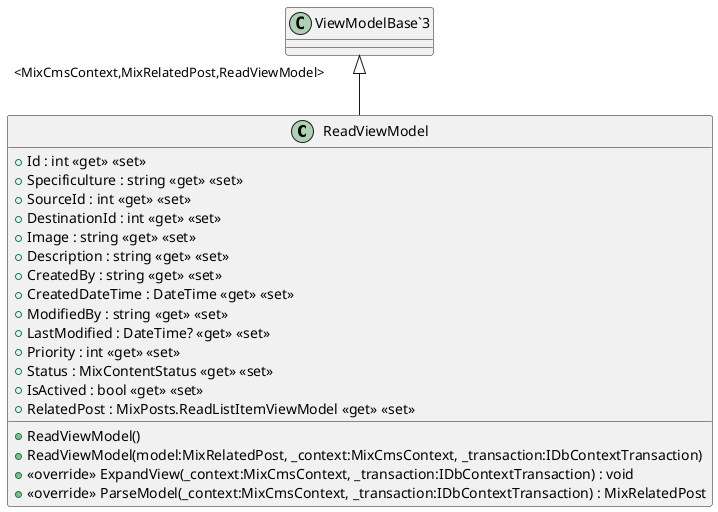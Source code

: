 @startuml
class ReadViewModel {
    + Id : int <<get>> <<set>>
    + Specificulture : string <<get>> <<set>>
    + SourceId : int <<get>> <<set>>
    + DestinationId : int <<get>> <<set>>
    + Image : string <<get>> <<set>>
    + Description : string <<get>> <<set>>
    + CreatedBy : string <<get>> <<set>>
    + CreatedDateTime : DateTime <<get>> <<set>>
    + ModifiedBy : string <<get>> <<set>>
    + LastModified : DateTime? <<get>> <<set>>
    + Priority : int <<get>> <<set>>
    + Status : MixContentStatus <<get>> <<set>>
    + IsActived : bool <<get>> <<set>>
    + RelatedPost : MixPosts.ReadListItemViewModel <<get>> <<set>>
    + ReadViewModel()
    + ReadViewModel(model:MixRelatedPost, _context:MixCmsContext, _transaction:IDbContextTransaction)
    + <<override>> ExpandView(_context:MixCmsContext, _transaction:IDbContextTransaction) : void
    + <<override>> ParseModel(_context:MixCmsContext, _transaction:IDbContextTransaction) : MixRelatedPost
}
"ViewModelBase`3" "<MixCmsContext,MixRelatedPost,ReadViewModel>" <|-- ReadViewModel
@enduml
